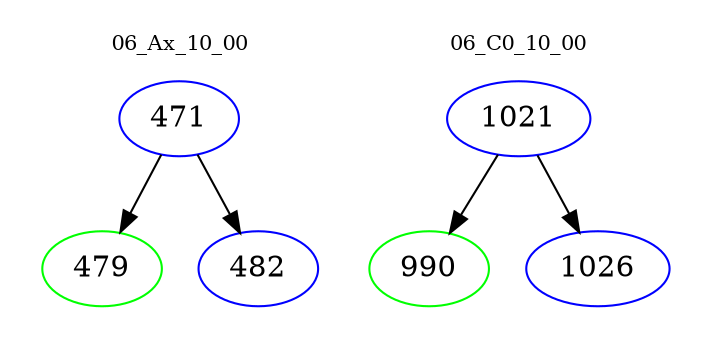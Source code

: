 digraph{
subgraph cluster_0 {
color = white
label = "06_Ax_10_00";
fontsize=10;
T0_471 [label="471", color="blue"]
T0_471 -> T0_479 [color="black"]
T0_479 [label="479", color="green"]
T0_471 -> T0_482 [color="black"]
T0_482 [label="482", color="blue"]
}
subgraph cluster_1 {
color = white
label = "06_C0_10_00";
fontsize=10;
T1_1021 [label="1021", color="blue"]
T1_1021 -> T1_990 [color="black"]
T1_990 [label="990", color="green"]
T1_1021 -> T1_1026 [color="black"]
T1_1026 [label="1026", color="blue"]
}
}
